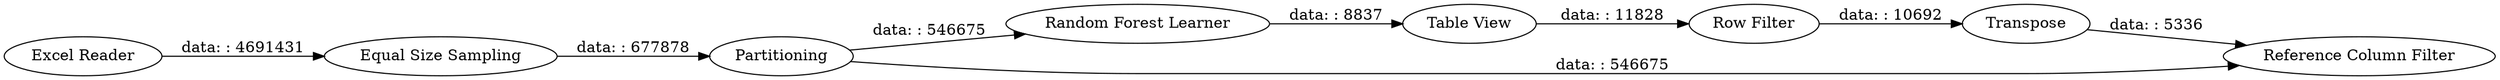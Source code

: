 digraph {
	"7699519327804200205_1960" [label="Random Forest Learner"]
	"7699519327804200205_1963" [label="Reference Column Filter"]
	"7699519327804200205_14" [label="Excel Reader"]
	"7699519327804200205_15" [label="Equal Size Sampling"]
	"7699519327804200205_1962" [label="Row Filter"]
	"7699519327804200205_1959" [label=Partitioning]
	"7699519327804200205_1961" [label="Table View"]
	"7699519327804200205_1964" [label=Transpose]
	"7699519327804200205_1959" -> "7699519327804200205_1963" [label="data: : 546675"]
	"7699519327804200205_1961" -> "7699519327804200205_1962" [label="data: : 11828"]
	"7699519327804200205_15" -> "7699519327804200205_1959" [label="data: : 677878"]
	"7699519327804200205_1962" -> "7699519327804200205_1964" [label="data: : 10692"]
	"7699519327804200205_1959" -> "7699519327804200205_1960" [label="data: : 546675"]
	"7699519327804200205_14" -> "7699519327804200205_15" [label="data: : 4691431"]
	"7699519327804200205_1960" -> "7699519327804200205_1961" [label="data: : 8837"]
	"7699519327804200205_1964" -> "7699519327804200205_1963" [label="data: : 5336"]
	rankdir=LR
}
